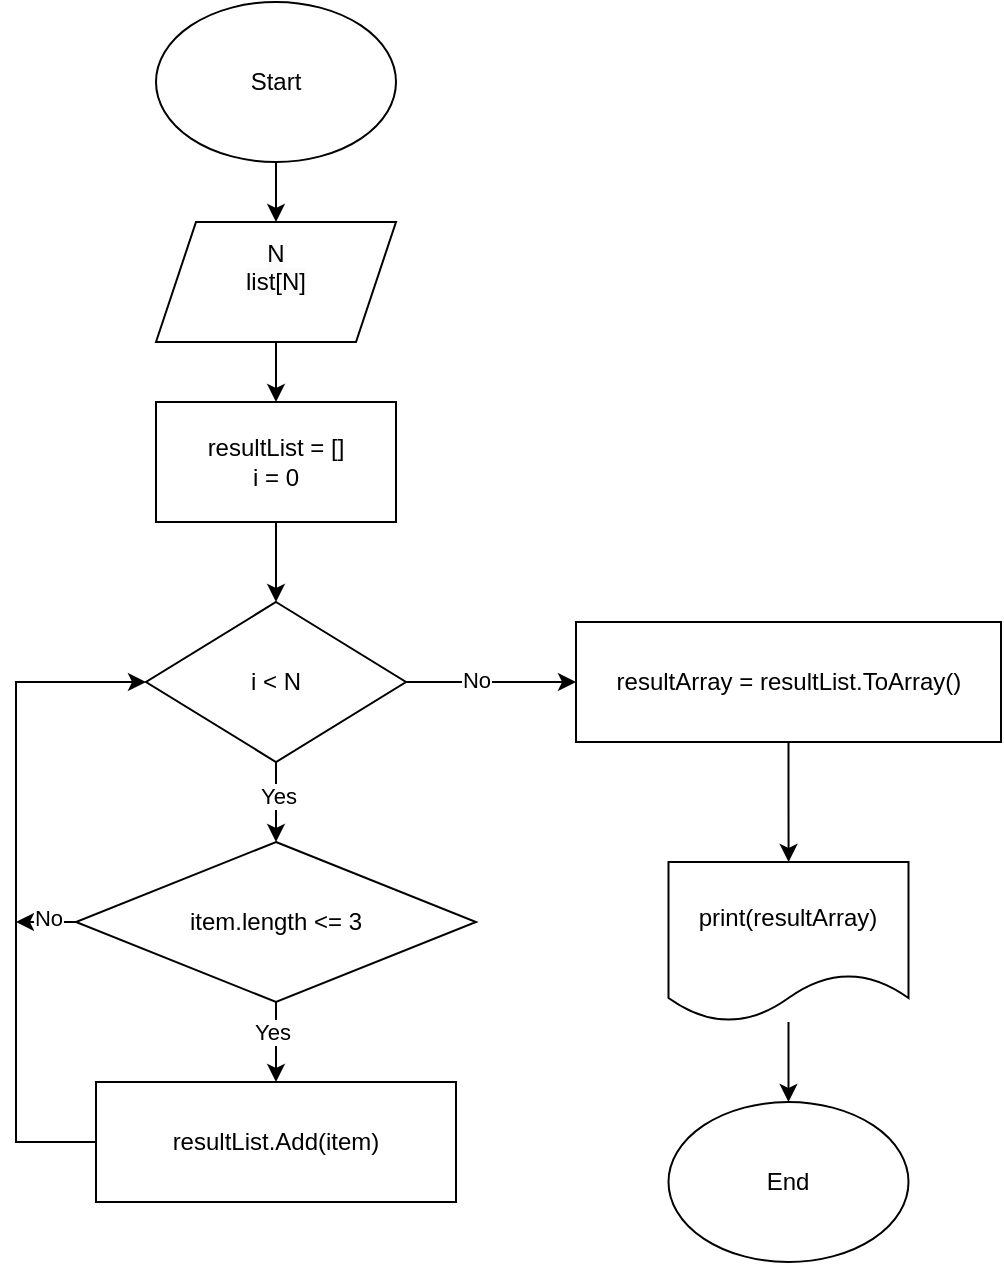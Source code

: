 <mxfile version="22.1.11" type="github">
  <diagram name="Страница — 1" id="iDCHCvlA0cszMsegYRTw">
    <mxGraphModel dx="1114" dy="604" grid="1" gridSize="10" guides="1" tooltips="1" connect="1" arrows="1" fold="1" page="1" pageScale="1" pageWidth="827" pageHeight="1169" math="0" shadow="0">
      <root>
        <mxCell id="0" />
        <mxCell id="1" parent="0" />
        <mxCell id="yoxs1t4N-Qf39bsdmu-C-5" value="" style="edgeStyle=orthogonalEdgeStyle;rounded=0;orthogonalLoop=1;jettySize=auto;html=1;" edge="1" parent="1" source="yoxs1t4N-Qf39bsdmu-C-1" target="yoxs1t4N-Qf39bsdmu-C-4">
          <mxGeometry relative="1" as="geometry" />
        </mxCell>
        <mxCell id="yoxs1t4N-Qf39bsdmu-C-1" value="Start" style="ellipse;whiteSpace=wrap;html=1;" vertex="1" parent="1">
          <mxGeometry x="330" y="20" width="120" height="80" as="geometry" />
        </mxCell>
        <mxCell id="yoxs1t4N-Qf39bsdmu-C-7" value="" style="edgeStyle=orthogonalEdgeStyle;rounded=0;orthogonalLoop=1;jettySize=auto;html=1;" edge="1" parent="1" source="yoxs1t4N-Qf39bsdmu-C-4" target="yoxs1t4N-Qf39bsdmu-C-6">
          <mxGeometry relative="1" as="geometry" />
        </mxCell>
        <mxCell id="yoxs1t4N-Qf39bsdmu-C-4" value="&#xa;&lt;span style=&quot;color: rgb(0, 0, 0); font-family: Helvetica; font-size: 12px; font-style: normal; font-variant-ligatures: normal; font-variant-caps: normal; font-weight: 400; letter-spacing: normal; orphans: 2; text-align: center; text-indent: 0px; text-transform: none; widows: 2; word-spacing: 0px; -webkit-text-stroke-width: 0px; background-color: rgb(251, 251, 251); text-decoration-thickness: initial; text-decoration-style: initial; text-decoration-color: initial; float: none; display: inline !important;&quot;&gt;N&lt;/span&gt;&lt;br style=&quot;border-color: var(--border-color); color: rgb(0, 0, 0); font-family: Helvetica; font-size: 12px; font-style: normal; font-variant-ligatures: normal; font-variant-caps: normal; font-weight: 400; letter-spacing: normal; orphans: 2; text-align: center; text-indent: 0px; text-transform: none; widows: 2; word-spacing: 0px; -webkit-text-stroke-width: 0px; background-color: rgb(251, 251, 251); text-decoration-thickness: initial; text-decoration-style: initial; text-decoration-color: initial;&quot;&gt;&lt;span style=&quot;color: rgb(0, 0, 0); font-family: Helvetica; font-size: 12px; font-style: normal; font-variant-ligatures: normal; font-variant-caps: normal; font-weight: 400; letter-spacing: normal; orphans: 2; text-align: center; text-indent: 0px; text-transform: none; widows: 2; word-spacing: 0px; -webkit-text-stroke-width: 0px; background-color: rgb(251, 251, 251); text-decoration-thickness: initial; text-decoration-style: initial; text-decoration-color: initial; float: none; display: inline !important;&quot;&gt;list[N]&lt;/span&gt;&#xa;&#xa;" style="shape=parallelogram;perimeter=parallelogramPerimeter;whiteSpace=wrap;html=1;fixedSize=1;" vertex="1" parent="1">
          <mxGeometry x="330" y="130" width="120" height="60" as="geometry" />
        </mxCell>
        <mxCell id="yoxs1t4N-Qf39bsdmu-C-9" value="" style="edgeStyle=orthogonalEdgeStyle;rounded=0;orthogonalLoop=1;jettySize=auto;html=1;" edge="1" parent="1" source="yoxs1t4N-Qf39bsdmu-C-6" target="yoxs1t4N-Qf39bsdmu-C-8">
          <mxGeometry relative="1" as="geometry" />
        </mxCell>
        <mxCell id="yoxs1t4N-Qf39bsdmu-C-6" value="resultList = []&lt;br&gt;i = 0" style="whiteSpace=wrap;html=1;" vertex="1" parent="1">
          <mxGeometry x="330" y="220" width="120" height="60" as="geometry" />
        </mxCell>
        <mxCell id="yoxs1t4N-Qf39bsdmu-C-11" value="" style="edgeStyle=orthogonalEdgeStyle;rounded=0;orthogonalLoop=1;jettySize=auto;html=1;" edge="1" parent="1" source="yoxs1t4N-Qf39bsdmu-C-8">
          <mxGeometry relative="1" as="geometry">
            <mxPoint x="390" y="440" as="targetPoint" />
          </mxGeometry>
        </mxCell>
        <mxCell id="yoxs1t4N-Qf39bsdmu-C-19" value="Yes" style="edgeLabel;html=1;align=center;verticalAlign=middle;resizable=0;points=[];" vertex="1" connectable="0" parent="yoxs1t4N-Qf39bsdmu-C-11">
          <mxGeometry x="-0.161" y="1" relative="1" as="geometry">
            <mxPoint as="offset" />
          </mxGeometry>
        </mxCell>
        <mxCell id="yoxs1t4N-Qf39bsdmu-C-24" style="edgeStyle=orthogonalEdgeStyle;rounded=0;orthogonalLoop=1;jettySize=auto;html=1;" edge="1" parent="1" source="yoxs1t4N-Qf39bsdmu-C-8">
          <mxGeometry relative="1" as="geometry">
            <mxPoint x="540" y="360" as="targetPoint" />
          </mxGeometry>
        </mxCell>
        <mxCell id="yoxs1t4N-Qf39bsdmu-C-25" value="No" style="edgeLabel;html=1;align=center;verticalAlign=middle;resizable=0;points=[];" vertex="1" connectable="0" parent="yoxs1t4N-Qf39bsdmu-C-24">
          <mxGeometry x="-0.181" y="1" relative="1" as="geometry">
            <mxPoint as="offset" />
          </mxGeometry>
        </mxCell>
        <mxCell id="yoxs1t4N-Qf39bsdmu-C-8" value="i &amp;lt; N" style="rhombus;whiteSpace=wrap;html=1;" vertex="1" parent="1">
          <mxGeometry x="325" y="320" width="130" height="80" as="geometry" />
        </mxCell>
        <mxCell id="yoxs1t4N-Qf39bsdmu-C-15" value="" style="edgeStyle=orthogonalEdgeStyle;rounded=0;orthogonalLoop=1;jettySize=auto;html=1;" edge="1" parent="1" source="yoxs1t4N-Qf39bsdmu-C-13" target="yoxs1t4N-Qf39bsdmu-C-14">
          <mxGeometry relative="1" as="geometry" />
        </mxCell>
        <mxCell id="yoxs1t4N-Qf39bsdmu-C-20" value="Yes&lt;br&gt;" style="edgeLabel;html=1;align=center;verticalAlign=middle;resizable=0;points=[];" vertex="1" connectable="0" parent="yoxs1t4N-Qf39bsdmu-C-15">
          <mxGeometry x="-0.25" y="-2" relative="1" as="geometry">
            <mxPoint as="offset" />
          </mxGeometry>
        </mxCell>
        <mxCell id="yoxs1t4N-Qf39bsdmu-C-22" style="edgeStyle=orthogonalEdgeStyle;rounded=0;orthogonalLoop=1;jettySize=auto;html=1;" edge="1" parent="1" source="yoxs1t4N-Qf39bsdmu-C-13">
          <mxGeometry relative="1" as="geometry">
            <mxPoint x="260" y="480" as="targetPoint" />
          </mxGeometry>
        </mxCell>
        <mxCell id="yoxs1t4N-Qf39bsdmu-C-23" value="No" style="edgeLabel;html=1;align=center;verticalAlign=middle;resizable=0;points=[];" vertex="1" connectable="0" parent="yoxs1t4N-Qf39bsdmu-C-22">
          <mxGeometry x="-0.279" y="-2" relative="1" as="geometry">
            <mxPoint x="-3" as="offset" />
          </mxGeometry>
        </mxCell>
        <mxCell id="yoxs1t4N-Qf39bsdmu-C-13" value="item.length &amp;lt;= 3" style="rhombus;whiteSpace=wrap;html=1;" vertex="1" parent="1">
          <mxGeometry x="290" y="440" width="200" height="80" as="geometry" />
        </mxCell>
        <mxCell id="yoxs1t4N-Qf39bsdmu-C-18" style="edgeStyle=orthogonalEdgeStyle;rounded=0;orthogonalLoop=1;jettySize=auto;html=1;entryX=0;entryY=0.5;entryDx=0;entryDy=0;" edge="1" parent="1" source="yoxs1t4N-Qf39bsdmu-C-14" target="yoxs1t4N-Qf39bsdmu-C-8">
          <mxGeometry relative="1" as="geometry">
            <Array as="points">
              <mxPoint x="260" y="590" />
              <mxPoint x="260" y="360" />
            </Array>
          </mxGeometry>
        </mxCell>
        <mxCell id="yoxs1t4N-Qf39bsdmu-C-14" value="resultList.Add(item)" style="whiteSpace=wrap;html=1;" vertex="1" parent="1">
          <mxGeometry x="300" y="560" width="180" height="60" as="geometry" />
        </mxCell>
        <mxCell id="yoxs1t4N-Qf39bsdmu-C-26" style="edgeStyle=orthogonalEdgeStyle;rounded=0;orthogonalLoop=1;jettySize=auto;html=1;" edge="1" parent="1" source="yoxs1t4N-Qf39bsdmu-C-16" target="yoxs1t4N-Qf39bsdmu-C-27">
          <mxGeometry relative="1" as="geometry">
            <mxPoint x="646.25" y="450" as="targetPoint" />
          </mxGeometry>
        </mxCell>
        <mxCell id="yoxs1t4N-Qf39bsdmu-C-16" value="resultArray = resultList.ToArray()" style="whiteSpace=wrap;html=1;" vertex="1" parent="1">
          <mxGeometry x="540" y="330" width="212.5" height="60" as="geometry" />
        </mxCell>
        <mxCell id="yoxs1t4N-Qf39bsdmu-C-29" value="" style="edgeStyle=orthogonalEdgeStyle;rounded=0;orthogonalLoop=1;jettySize=auto;html=1;" edge="1" parent="1" source="yoxs1t4N-Qf39bsdmu-C-27" target="yoxs1t4N-Qf39bsdmu-C-28">
          <mxGeometry relative="1" as="geometry" />
        </mxCell>
        <mxCell id="yoxs1t4N-Qf39bsdmu-C-27" value="print(resultArray)" style="shape=document;whiteSpace=wrap;html=1;boundedLbl=1;" vertex="1" parent="1">
          <mxGeometry x="586.25" y="450" width="120" height="80" as="geometry" />
        </mxCell>
        <mxCell id="yoxs1t4N-Qf39bsdmu-C-28" value="End" style="ellipse;whiteSpace=wrap;html=1;" vertex="1" parent="1">
          <mxGeometry x="586.25" y="570" width="120" height="80" as="geometry" />
        </mxCell>
      </root>
    </mxGraphModel>
  </diagram>
</mxfile>
